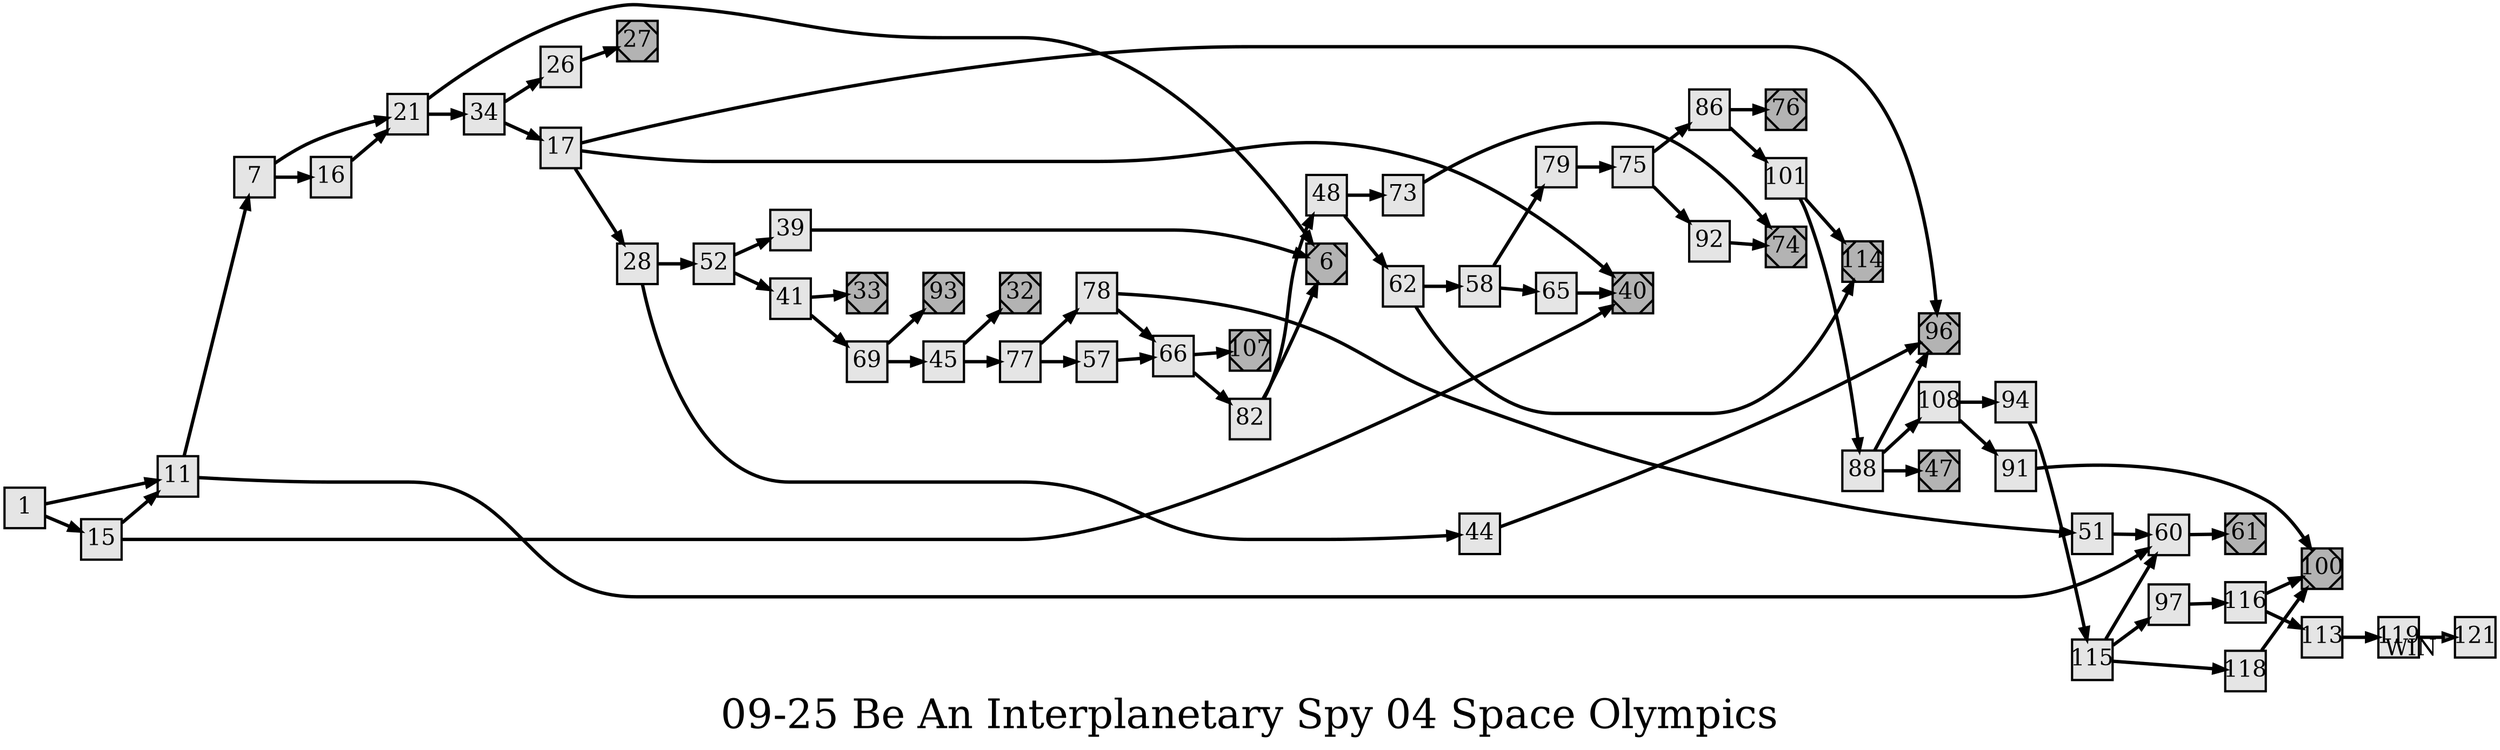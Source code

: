 digraph g{
  graph [ label="09-25 Be An Interplanetary Spy 04 Space Olympics" rankdir=LR, ordering=out, fontsize=36, nodesep="0.35", ranksep="0.45"];
  node  [shape=rect, penwidth=2, fontsize=20, style=filled, fillcolor=grey90, margin="0,0", labelfloat=true, regular=true, fixedsize=true];
  edge  [labelfloat=true, penwidth=3, fontsize=12];
  // ---;
  // group  : Katz;
  // id     :;
  // gbid   :;
  // series :;
  // title  :;
  // author :;
  // credit:;
  // - name : Juliet Way-Henthorne;
  // role : encoder;
  // date : 2017-08-25;
  // - name : Jeremy Douglass;
  // role : editor;
  // date : 2017-10-19;
  // render:;
  // - name   : small;
  // styles : gvStyles-small.txt;
  // engine : dot;
  // comment: >;
  
  // ---;
  
  // From | To | Label;
  
  1 -> 11;
  1 -> 15;
  6	[ xlabel="E", shape=Msquare, fontsize=20, fillcolor=grey70, xlabel="" ];
  7 -> 21;
  7 -> 16;
  11 -> 7;
  11 -> 60;
  15 -> 11;
  15 -> 40;
  16 -> 21;
  17 -> 96;
  17 -> 40;
  17 -> 28;
  21 -> 6;
  21 -> 34;
  26 -> 27;
  27	[ xlabel="E", shape=Msquare, fontsize=20, fillcolor=grey70, xlabel="" ];
  28 -> 52;
  28 -> 44;
  32	[ xlabel="E", shape=Msquare, fontsize=20, fillcolor=grey70, xlabel="" ];
  33	[ xlabel="E", shape=Msquare, fontsize=20, fillcolor=grey70, xlabel="" ];
  34 -> 26;
  34 -> 17;
  39 -> 6;
  40	[ xlabel="E", shape=Msquare, fontsize=20, fillcolor=grey70, xlabel="" ];
  41 -> 69;
  41 -> 33;
  44 -> 96;
  45 -> 77;
  45 -> 32;
  47	[ xlabel="E", shape=Msquare, fontsize=20, fillcolor=grey70, xlabel="" ];
  48 -> 73;
  48 -> 62;
  51 -> 60;
  52 -> 39;
  52 -> 41;
  57 -> 66;
  58 -> 79;
  58 -> 65;
  60 -> 61;
  61	[ xlabel="E", shape=Msquare, fontsize=20, fillcolor=grey70, xlabel="" ];
  62 -> 58;
  62 -> 114;
  65 -> 40;
  66 -> 107;
  66 -> 82;
  69 -> 45;
  69 -> 93;
  73 -> 74;
  74	[ xlabel="E", shape=Msquare, fontsize=20, fillcolor=grey70, xlabel="" ];
  75 -> 86;
  75 -> 92;
  76	[ xlabel="E", shape=Msquare, fontsize=20, fillcolor=grey70, xlabel="" ];
  77 -> 78;
  77 -> 57;
  78 -> 51;
  78 -> 66;
  79 -> 75;
  82 -> 48;
  82 -> 6;
  86 -> 76;
  86 -> 101;
  88 -> 96;
  88 -> 108;
  88 -> 47;
  91 -> 100;
  92 -> 74;
  93	[ xlabel="E", shape=Msquare, fontsize=20, fillcolor=grey70, xlabel="" ];
  94 -> 115;
  96	[ xlabel="E", shape=Msquare, fontsize=20, fillcolor=grey70, xlabel="" ];
  97 -> 116;
  100	[ xlabel="E", shape=Msquare, fontsize=20, fillcolor=grey70, xlabel="" ];
  101 -> 114;
  101 -> 88;
  107	[ xlabel="E", shape=Msquare, fontsize=20, fillcolor=grey70, xlabel="" ];
  108 -> 94;
  108 -> 91;
  113 -> 119;
  114	[ xlabel="E", shape=Msquare, fontsize=20, fillcolor=grey70, xlabel="" ];
  115 -> 60;
  115 -> 97;
  115 -> 118;
  116 -> 100;
  116 -> 113;
  118 -> 100;
  119 -> 121	[ xlabel="WIN", shape=Msquare, fontsize=20, fillcolor=grey50 ];
}

